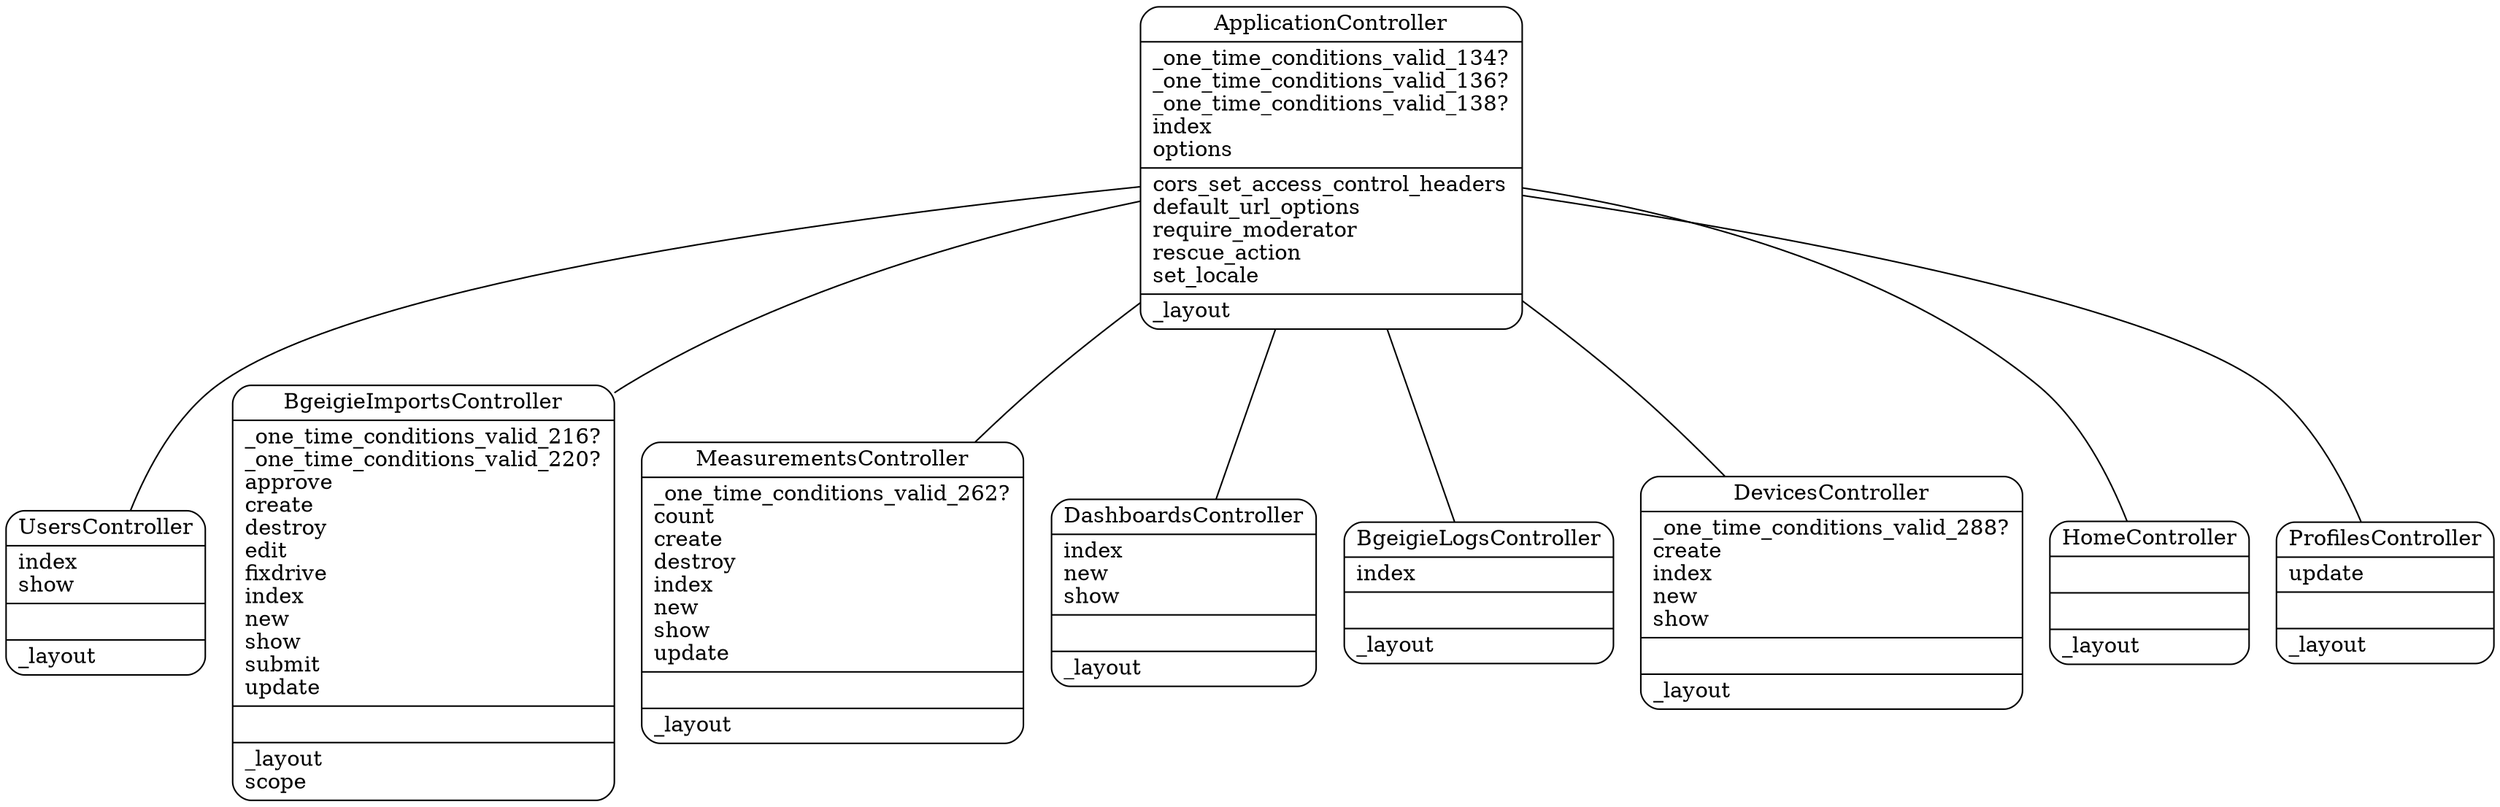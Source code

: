 digraph controllers_diagram {
	graph[overlap=false, splines=true]
	"UsersController" [shape=Mrecord, label="{UsersController|index\lshow\l|\l|_layout\l}"]
	"BgeigieImportsController" [shape=Mrecord, label="{BgeigieImportsController|_one_time_conditions_valid_216?\l_one_time_conditions_valid_220?\lapprove\lcreate\ldestroy\ledit\lfixdrive\lindex\lnew\lshow\lsubmit\lupdate\l|\l|_layout\lscope\l}"]
	"ApplicationController" [shape=Mrecord, label="{ApplicationController|_one_time_conditions_valid_134?\l_one_time_conditions_valid_136?\l_one_time_conditions_valid_138?\lindex\loptions\l|cors_set_access_control_headers\ldefault_url_options\lrequire_moderator\lrescue_action\lset_locale\l|_layout\l}"]
	"MeasurementsController" [shape=Mrecord, label="{MeasurementsController|_one_time_conditions_valid_262?\lcount\lcreate\ldestroy\lindex\lnew\lshow\lupdate\l|\l|_layout\l}"]
	"DashboardsController" [shape=Mrecord, label="{DashboardsController|index\lnew\lshow\l|\l|_layout\l}"]
	"BgeigieLogsController" [shape=Mrecord, label="{BgeigieLogsController|index\l|\l|_layout\l}"]
	"DevicesController" [shape=Mrecord, label="{DevicesController|_one_time_conditions_valid_288?\lcreate\lindex\lnew\lshow\l|\l|_layout\l}"]
	"HomeController" [shape=Mrecord, label="{HomeController|\l|\l|_layout\l}"]
	"ProfilesController" [shape=Mrecord, label="{ProfilesController|update\l|\l|_layout\l}"]
	"ApplicationController" -> "UsersController" [label="", arrowhead="none", arrowtail="onormal"]
	"ApplicationController" -> "BgeigieImportsController" [label="", arrowhead="none", arrowtail="onormal"]
	"ApplicationController" -> "MeasurementsController" [label="", arrowhead="none", arrowtail="onormal"]
	"ApplicationController" -> "DashboardsController" [label="", arrowhead="none", arrowtail="onormal"]
	"ApplicationController" -> "BgeigieLogsController" [label="", arrowhead="none", arrowtail="onormal"]
	"ApplicationController" -> "DevicesController" [label="", arrowhead="none", arrowtail="onormal"]
	"ApplicationController" -> "HomeController" [label="", arrowhead="none", arrowtail="onormal"]
	"ApplicationController" -> "ProfilesController" [label="", arrowhead="none", arrowtail="onormal"]
}

